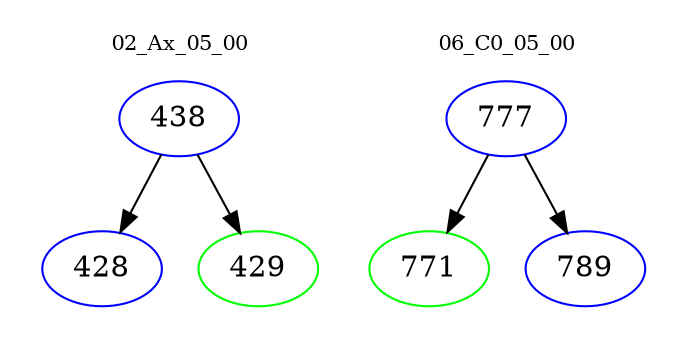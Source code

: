 digraph{
subgraph cluster_0 {
color = white
label = "02_Ax_05_00";
fontsize=10;
T0_438 [label="438", color="blue"]
T0_438 -> T0_428 [color="black"]
T0_428 [label="428", color="blue"]
T0_438 -> T0_429 [color="black"]
T0_429 [label="429", color="green"]
}
subgraph cluster_1 {
color = white
label = "06_C0_05_00";
fontsize=10;
T1_777 [label="777", color="blue"]
T1_777 -> T1_771 [color="black"]
T1_771 [label="771", color="green"]
T1_777 -> T1_789 [color="black"]
T1_789 [label="789", color="blue"]
}
}
